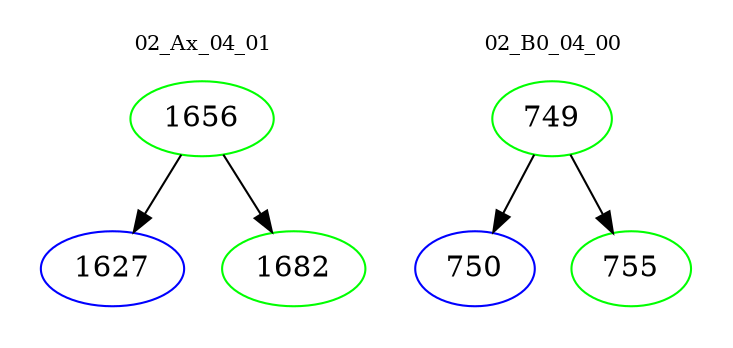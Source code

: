 digraph{
subgraph cluster_0 {
color = white
label = "02_Ax_04_01";
fontsize=10;
T0_1656 [label="1656", color="green"]
T0_1656 -> T0_1627 [color="black"]
T0_1627 [label="1627", color="blue"]
T0_1656 -> T0_1682 [color="black"]
T0_1682 [label="1682", color="green"]
}
subgraph cluster_1 {
color = white
label = "02_B0_04_00";
fontsize=10;
T1_749 [label="749", color="green"]
T1_749 -> T1_750 [color="black"]
T1_750 [label="750", color="blue"]
T1_749 -> T1_755 [color="black"]
T1_755 [label="755", color="green"]
}
}
